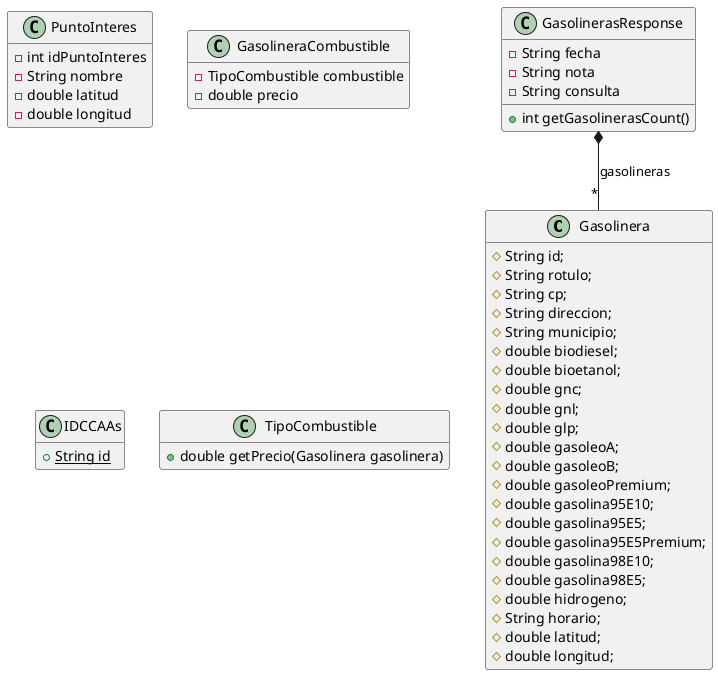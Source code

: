 @startuml domain

hide empty members

class Gasolinera {
    # String id;
    # String rotulo;
    # String cp;
    # String direccion;
    # String municipio;
    # double biodiesel;
    # double bioetanol;
    # double gnc;
    # double gnl;
    # double glp;
    # double gasoleoA;
    # double gasoleoB;
    # double gasoleoPremium;
    # double gasolina95E10;
    # double gasolina95E5;
    # double gasolina95E5Premium;
    # double gasolina98E10;
    # double gasolina98E5;
    # double hidrogeno;
    # String horario;
    # double latitud;
    # double longitud;
}

class GasolinerasResponse {
    - String fecha
    - String nota
    - String consulta
    + int getGasolinerasCount()
}

GasolinerasResponse *-- "*" Gasolinera : gasolineras

class PuntoInteres {
    - int idPuntoInteres
    - String nombre
    - double latitud
    - double longitud
}

class GasolineraCombustible {
    - TipoCombustible combustible
    - double precio
}

class IDCCAAs {
    + String id {static}
}

class TipoCombustible {
    + double getPrecio(Gasolinera gasolinera)
}

@enduml
